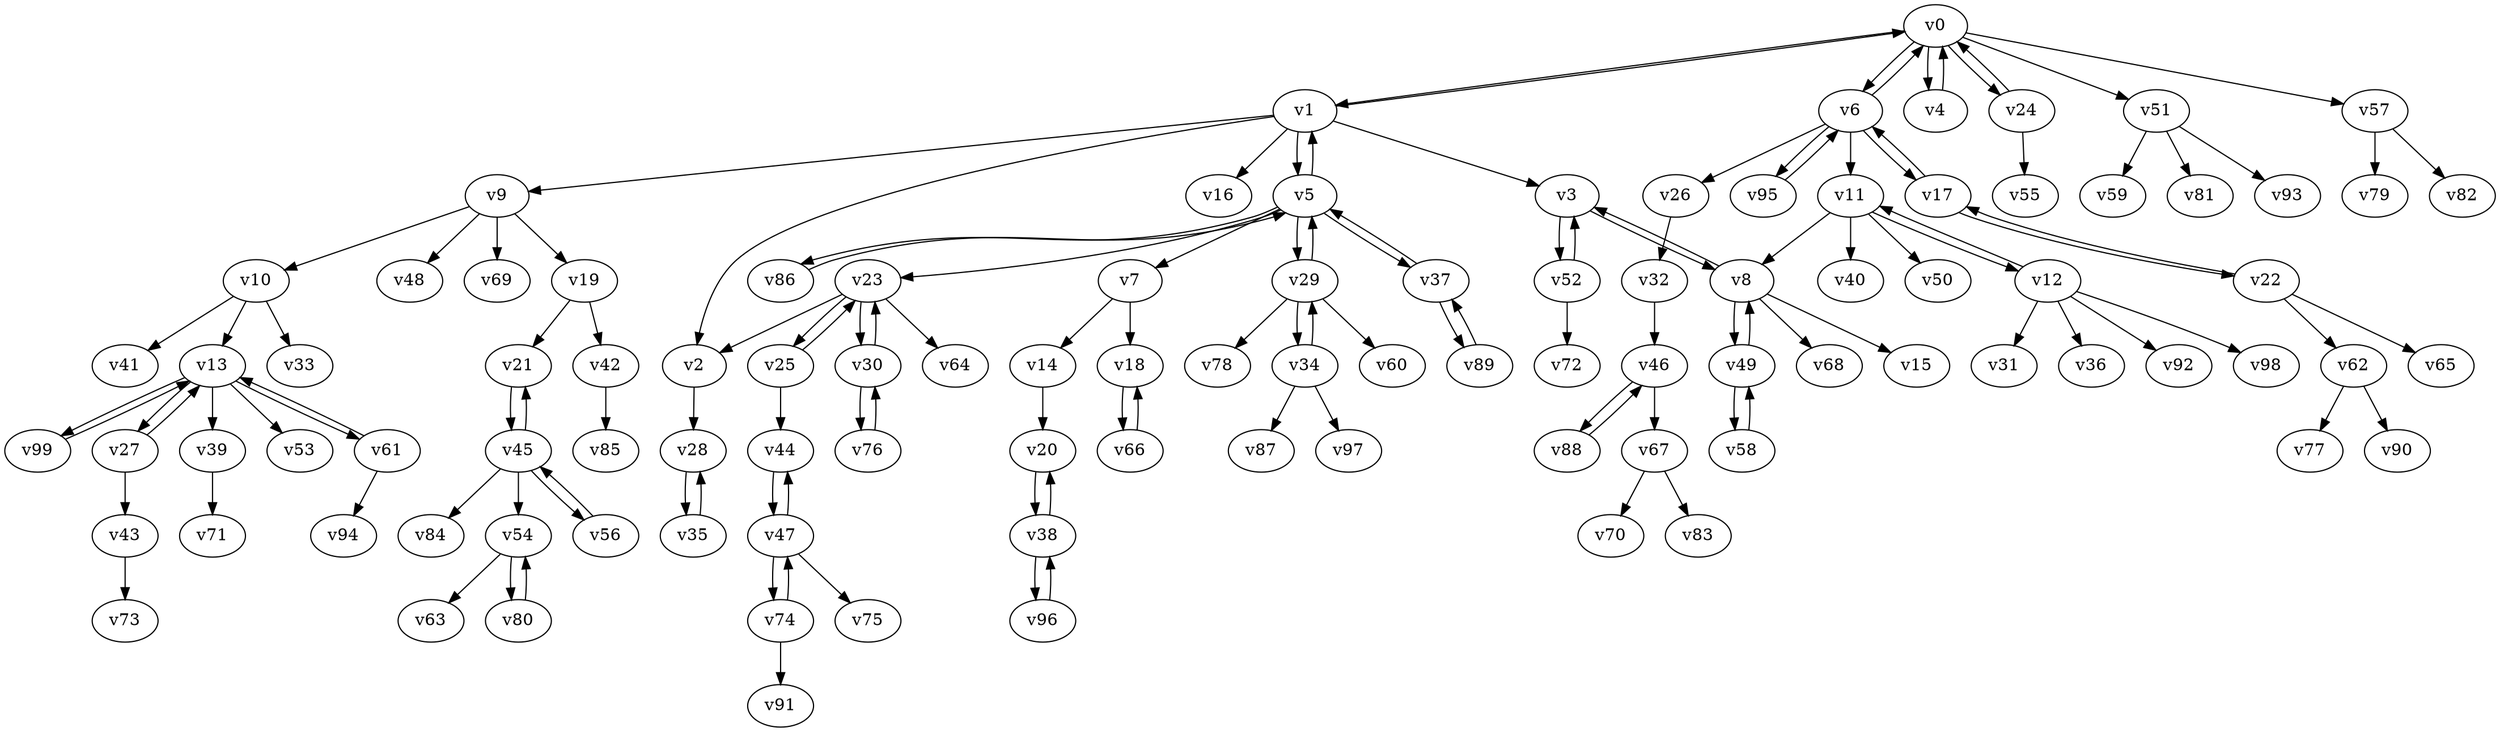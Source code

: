digraph test143 {
    v0 [name="v0", player=0, weight=1];
    v1 [name="v1", player=1, weight=-1];
    v2 [name="v2", player=0, weight=6];
    v3 [name="v3", player=1, weight=0];
    v4 [name="v4", player=0, weight=7];
    v5 [name="v5", player=1, weight=6];
    v6 [name="v6", player=0, weight=9];
    v7 [name="v7", player=1, weight=13];
    v8 [name="v8", player=0, weight=13];
    v9 [name="v9", player=1, weight=4];
    v10 [name="v10", player=0, weight=3];
    v11 [name="v11", player=1, weight=-2];
    v12 [name="v12", player=0, weight=-2];
    v13 [name="v13", player=1, weight=4];
    v14 [name="v14", player=0, weight=9];
    v15 [name="v15", player=1, weight=15];
    v16 [name="v16", player=0, weight=10];
    v17 [name="v17", player=1, weight=14];
    v18 [name="v18", player=0, weight=14];
    v19 [name="v19", player=1, weight=0];
    v20 [name="v20", player=0, weight=8];
    v21 [name="v21", player=1, weight=17];
    v22 [name="v22", player=0, weight=5];
    v23 [name="v23", player=1, weight=2];
    v24 [name="v24", player=0, weight=13];
    v25 [name="v25", player=1, weight=7];
    v26 [name="v26", player=0, weight=8];
    v27 [name="v27", player=1, weight=5];
    v28 [name="v28", player=0, weight=1];
    v29 [name="v29", player=1, weight=15];
    v30 [name="v30", player=0, weight=7];
    v31 [name="v31", player=1, weight=1];
    v32 [name="v32", player=0, weight=-1];
    v33 [name="v33", player=1, weight=18];
    v34 [name="v34", player=0, weight=10];
    v35 [name="v35", player=1, weight=11];
    v36 [name="v36", player=0, weight=6];
    v37 [name="v37", player=1, weight=9];
    v38 [name="v38", player=0, weight=5];
    v39 [name="v39", player=1, weight=11];
    v40 [name="v40", player=0, weight=6];
    v41 [name="v41", player=1, weight=16];
    v42 [name="v42", player=0, weight=1];
    v43 [name="v43", player=1, weight=15];
    v44 [name="v44", player=0, weight=13];
    v45 [name="v45", player=1, weight=7];
    v46 [name="v46", player=0, weight=14];
    v47 [name="v47", player=1, weight=18];
    v48 [name="v48", player=0, weight=1];
    v49 [name="v49", player=1, weight=12];
    v50 [name="v50", player=0, weight=3];
    v51 [name="v51", player=1, weight=12];
    v52 [name="v52", player=0, weight=5];
    v53 [name="v53", player=1, weight=0];
    v54 [name="v54", player=0, weight=6];
    v55 [name="v55", player=1, weight=3];
    v56 [name="v56", player=0, weight=4];
    v57 [name="v57", player=1, weight=2];
    v58 [name="v58", player=0, weight=11];
    v59 [name="v59", player=1, weight=5];
    v60 [name="v60", player=0, weight=10];
    v61 [name="v61", player=1, weight=1];
    v62 [name="v62", player=0, weight=16];
    v63 [name="v63", player=1, weight=15];
    v64 [name="v64", player=0, weight=10];
    v65 [name="v65", player=1, weight=6];
    v66 [name="v66", player=0, weight=2];
    v67 [name="v67", player=1, weight=15];
    v68 [name="v68", player=0, weight=14];
    v69 [name="v69", player=1, weight=-3];
    v70 [name="v70", player=0, weight=12];
    v71 [name="v71", player=1, weight=11];
    v72 [name="v72", player=0, weight=6];
    v73 [name="v73", player=1, weight=4];
    v74 [name="v74", player=0, weight=12];
    v75 [name="v75", player=1, weight=17];
    v76 [name="v76", player=0, weight=14];
    v77 [name="v77", player=1, weight=5];
    v78 [name="v78", player=0, weight=15];
    v79 [name="v79", player=1, weight=2];
    v80 [name="v80", player=0, weight=7];
    v81 [name="v81", player=1, weight=12];
    v82 [name="v82", player=0, weight=16];
    v83 [name="v83", player=1, weight=10];
    v84 [name="v84", player=0, weight=4];
    v85 [name="v85", player=1, weight=10];
    v86 [name="v86", player=0, weight=2];
    v87 [name="v87", player=1, weight=0];
    v88 [name="v88", player=0, weight=1];
    v89 [name="v89", player=1, weight=7];
    v90 [name="v90", player=0, weight=12];
    v91 [name="v91", player=1, weight=2];
    v92 [name="v92", player=0, weight=5];
    v93 [name="v93", player=1, weight=5];
    v94 [name="v94", player=0, weight=12];
    v95 [name="v95", player=1, weight=6];
    v96 [name="v96", player=0, weight=16];
    v97 [name="v97", player=1, weight=4];
    v98 [name="v98", player=0, weight=3];
    v99 [name="v99", player=1, weight=6];
    v0 -> v1;
    v1 -> v0;
    v1 -> v2;
    v1 -> v3;
    v0 -> v4;
    v4 -> v0;
    v1 -> v5;
    v5 -> v1;
    v0 -> v6;
    v6 -> v0;
    v5 -> v7;
    v3 -> v8;
    v8 -> v3;
    v1 -> v9;
    v9 -> v10;
    v6 -> v11;
    v11 -> v12;
    v12 -> v11;
    v10 -> v13;
    v7 -> v14;
    v8 -> v15;
    v1 -> v16;
    v6 -> v17;
    v17 -> v6;
    v7 -> v18;
    v9 -> v19;
    v14 -> v20;
    v19 -> v21;
    v17 -> v22;
    v22 -> v17;
    v5 -> v23;
    v0 -> v24;
    v24 -> v0;
    v23 -> v25;
    v25 -> v23;
    v6 -> v26;
    v13 -> v27;
    v27 -> v13;
    v2 -> v28;
    v5 -> v29;
    v29 -> v5;
    v23 -> v30;
    v30 -> v23;
    v12 -> v31;
    v26 -> v32;
    v10 -> v33;
    v29 -> v34;
    v34 -> v29;
    v28 -> v35;
    v35 -> v28;
    v12 -> v36;
    v5 -> v37;
    v37 -> v5;
    v20 -> v38;
    v38 -> v20;
    v13 -> v39;
    v11 -> v40;
    v10 -> v41;
    v19 -> v42;
    v27 -> v43;
    v25 -> v44;
    v21 -> v45;
    v45 -> v21;
    v32 -> v46;
    v44 -> v47;
    v47 -> v44;
    v9 -> v48;
    v8 -> v49;
    v49 -> v8;
    v11 -> v50;
    v0 -> v51;
    v3 -> v52;
    v52 -> v3;
    v13 -> v53;
    v45 -> v54;
    v24 -> v55;
    v45 -> v56;
    v56 -> v45;
    v0 -> v57;
    v49 -> v58;
    v58 -> v49;
    v51 -> v59;
    v29 -> v60;
    v13 -> v61;
    v61 -> v13;
    v22 -> v62;
    v54 -> v63;
    v23 -> v64;
    v22 -> v65;
    v18 -> v66;
    v66 -> v18;
    v46 -> v67;
    v8 -> v68;
    v9 -> v69;
    v67 -> v70;
    v39 -> v71;
    v52 -> v72;
    v43 -> v73;
    v47 -> v74;
    v74 -> v47;
    v47 -> v75;
    v30 -> v76;
    v76 -> v30;
    v62 -> v77;
    v29 -> v78;
    v57 -> v79;
    v54 -> v80;
    v80 -> v54;
    v51 -> v81;
    v57 -> v82;
    v67 -> v83;
    v45 -> v84;
    v42 -> v85;
    v5 -> v86;
    v86 -> v5;
    v34 -> v87;
    v46 -> v88;
    v88 -> v46;
    v37 -> v89;
    v89 -> v37;
    v62 -> v90;
    v74 -> v91;
    v12 -> v92;
    v51 -> v93;
    v61 -> v94;
    v6 -> v95;
    v95 -> v6;
    v38 -> v96;
    v96 -> v38;
    v34 -> v97;
    v12 -> v98;
    v13 -> v99;
    v99 -> v13;
    v11 -> v8;
    v23 -> v2;
}

